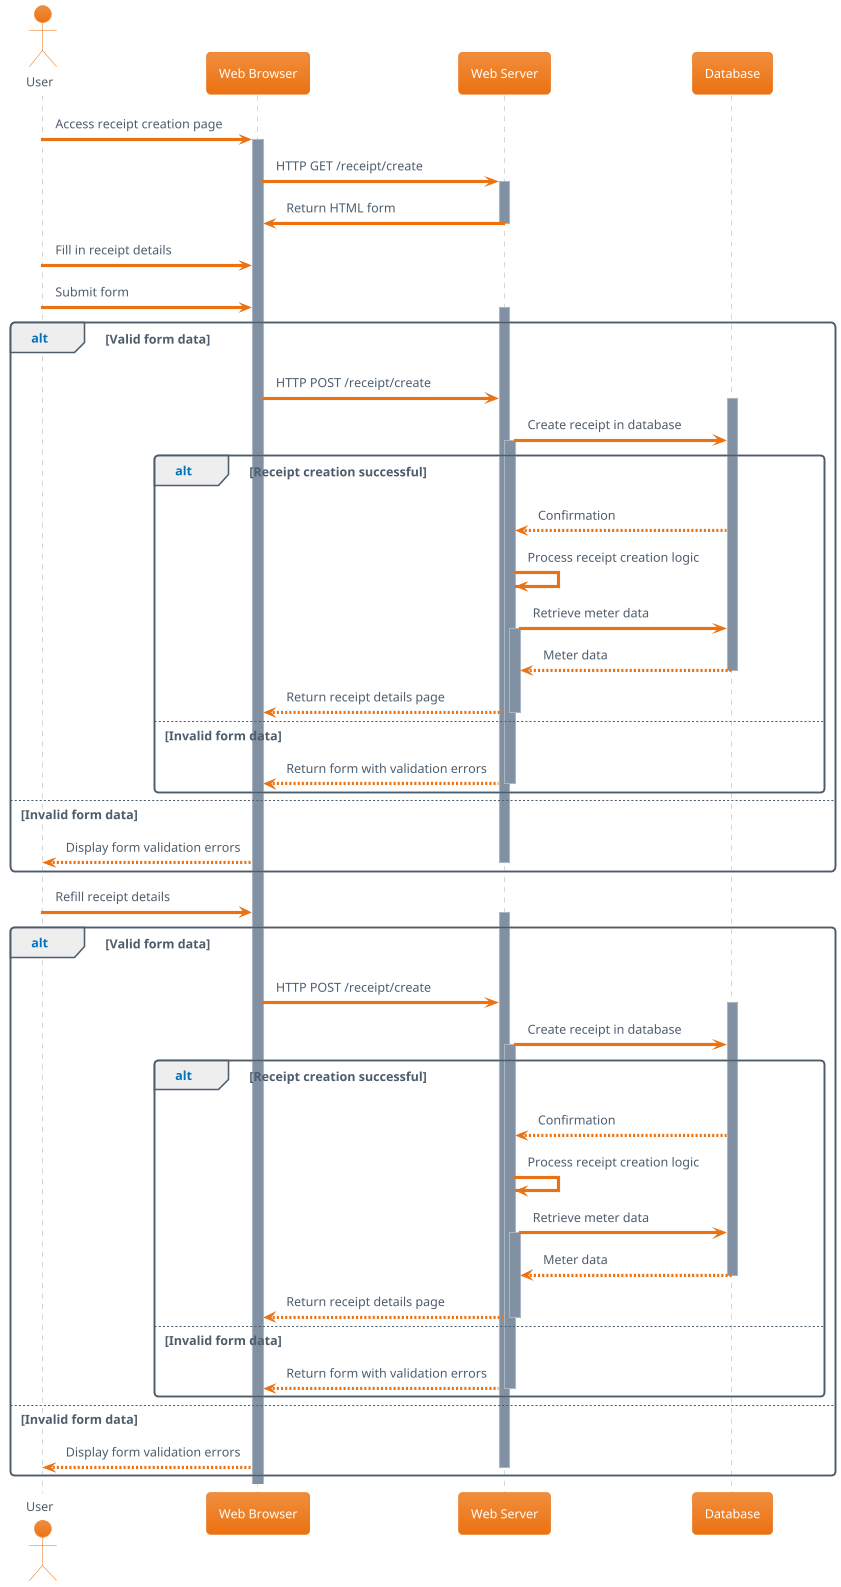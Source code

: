 @startuml
!theme aws-orange
actor User
participant "Web Browser" as Browser
participant "Web Server" as Server
participant "Database" as DB

User -> Browser: Access receipt creation page
activate Browser
Browser -> Server: HTTP GET /receipt/create
activate Server
Server -> Browser: Return HTML form
deactivate Server
User -> Browser: Fill in receipt details
User -> Browser: Submit form
activate Server
alt Valid form data
    Browser -> Server: HTTP POST /receipt/create
    activate DB
    Server -> DB: Create receipt in database
    activate Server
    alt Receipt creation successful
        DB --> Server: Confirmation
        Server -> Server: Process receipt creation logic
        Server -> DB: Retrieve meter data
        activate Server
        DB --> Server: Meter data
        deactivate DB
        Server --> Browser: Return receipt details page
        deactivate Server
    else Invalid form data
        Server --> Browser: Return form with validation errors
        deactivate Server
    end
else Invalid form data
    Browser --> User: Display form validation errors
    deactivate Server
end
User -> Browser: Refill receipt details
activate Server
alt Valid form data
    Browser -> Server: HTTP POST /receipt/create
    activate DB
    Server -> DB: Create receipt in database
    activate Server
    alt Receipt creation successful
        DB --> Server: Confirmation
        Server -> Server: Process receipt creation logic
        Server -> DB: Retrieve meter data
        activate Server
        DB --> Server: Meter data
        deactivate DB
        Server --> Browser: Return receipt details page
        deactivate Server
    else Invalid form data
        Server --> Browser: Return form with validation errors
        deactivate Server
    end
else Invalid form data
    Browser --> User: Display form validation errors
    deactivate Server
end
@enduml
